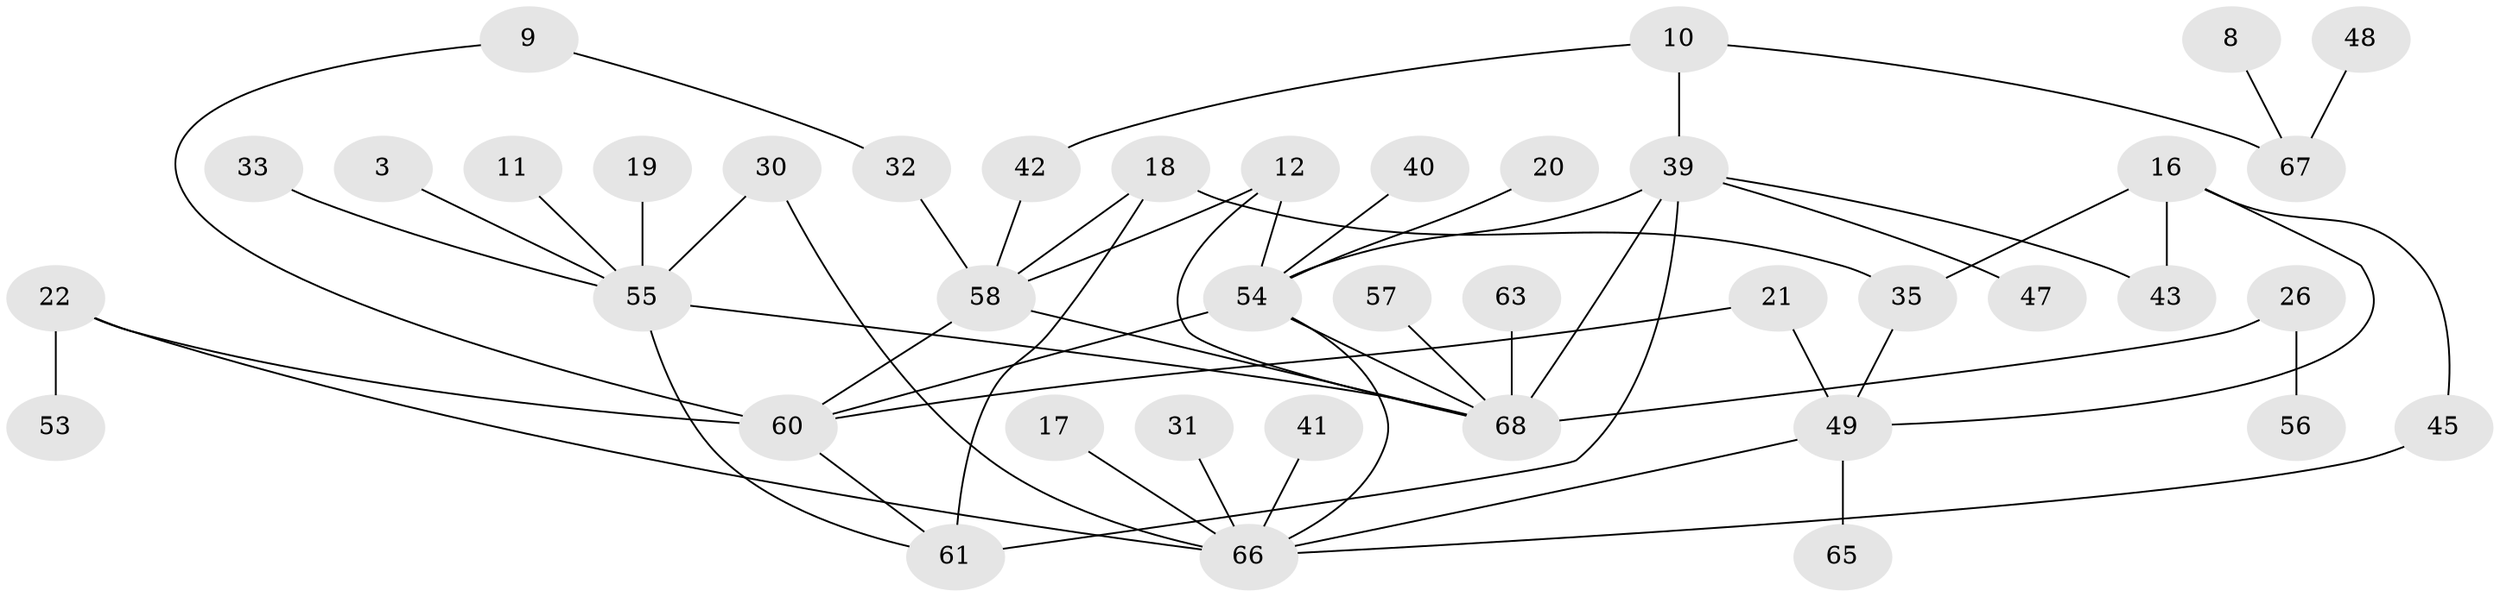 // original degree distribution, {2: 0.26515151515151514, 1: 0.25757575757575757, 0: 0.19696969696969696, 3: 0.15151515151515152, 4: 0.07575757575757576, 6: 0.022727272727272728, 5: 0.015151515151515152, 7: 0.015151515151515152}
// Generated by graph-tools (version 1.1) at 2025/25/03/09/25 03:25:14]
// undirected, 41 vertices, 56 edges
graph export_dot {
graph [start="1"]
  node [color=gray90,style=filled];
  3;
  8;
  9;
  10;
  11;
  12;
  16;
  17;
  18;
  19;
  20;
  21;
  22;
  26;
  30;
  31;
  32;
  33;
  35;
  39;
  40;
  41;
  42;
  43;
  45;
  47;
  48;
  49;
  53;
  54;
  55;
  56;
  57;
  58;
  60;
  61;
  63;
  65;
  66;
  67;
  68;
  3 -- 55 [weight=1.0];
  8 -- 67 [weight=1.0];
  9 -- 32 [weight=1.0];
  9 -- 60 [weight=1.0];
  10 -- 39 [weight=1.0];
  10 -- 42 [weight=1.0];
  10 -- 67 [weight=1.0];
  11 -- 55 [weight=1.0];
  12 -- 54 [weight=1.0];
  12 -- 58 [weight=1.0];
  12 -- 68 [weight=1.0];
  16 -- 35 [weight=1.0];
  16 -- 43 [weight=1.0];
  16 -- 45 [weight=1.0];
  16 -- 49 [weight=1.0];
  17 -- 66 [weight=1.0];
  18 -- 35 [weight=1.0];
  18 -- 58 [weight=1.0];
  18 -- 61 [weight=1.0];
  19 -- 55 [weight=1.0];
  20 -- 54 [weight=1.0];
  21 -- 49 [weight=1.0];
  21 -- 60 [weight=1.0];
  22 -- 53 [weight=1.0];
  22 -- 60 [weight=1.0];
  22 -- 66 [weight=1.0];
  26 -- 56 [weight=1.0];
  26 -- 68 [weight=1.0];
  30 -- 55 [weight=1.0];
  30 -- 66 [weight=1.0];
  31 -- 66 [weight=1.0];
  32 -- 58 [weight=1.0];
  33 -- 55 [weight=1.0];
  35 -- 49 [weight=1.0];
  39 -- 43 [weight=1.0];
  39 -- 47 [weight=1.0];
  39 -- 54 [weight=1.0];
  39 -- 61 [weight=2.0];
  39 -- 68 [weight=1.0];
  40 -- 54 [weight=1.0];
  41 -- 66 [weight=1.0];
  42 -- 58 [weight=1.0];
  45 -- 66 [weight=1.0];
  48 -- 67 [weight=1.0];
  49 -- 65 [weight=1.0];
  49 -- 66 [weight=1.0];
  54 -- 60 [weight=1.0];
  54 -- 66 [weight=1.0];
  54 -- 68 [weight=2.0];
  55 -- 61 [weight=1.0];
  55 -- 68 [weight=1.0];
  57 -- 68 [weight=1.0];
  58 -- 60 [weight=2.0];
  58 -- 68 [weight=1.0];
  60 -- 61 [weight=1.0];
  63 -- 68 [weight=1.0];
}
